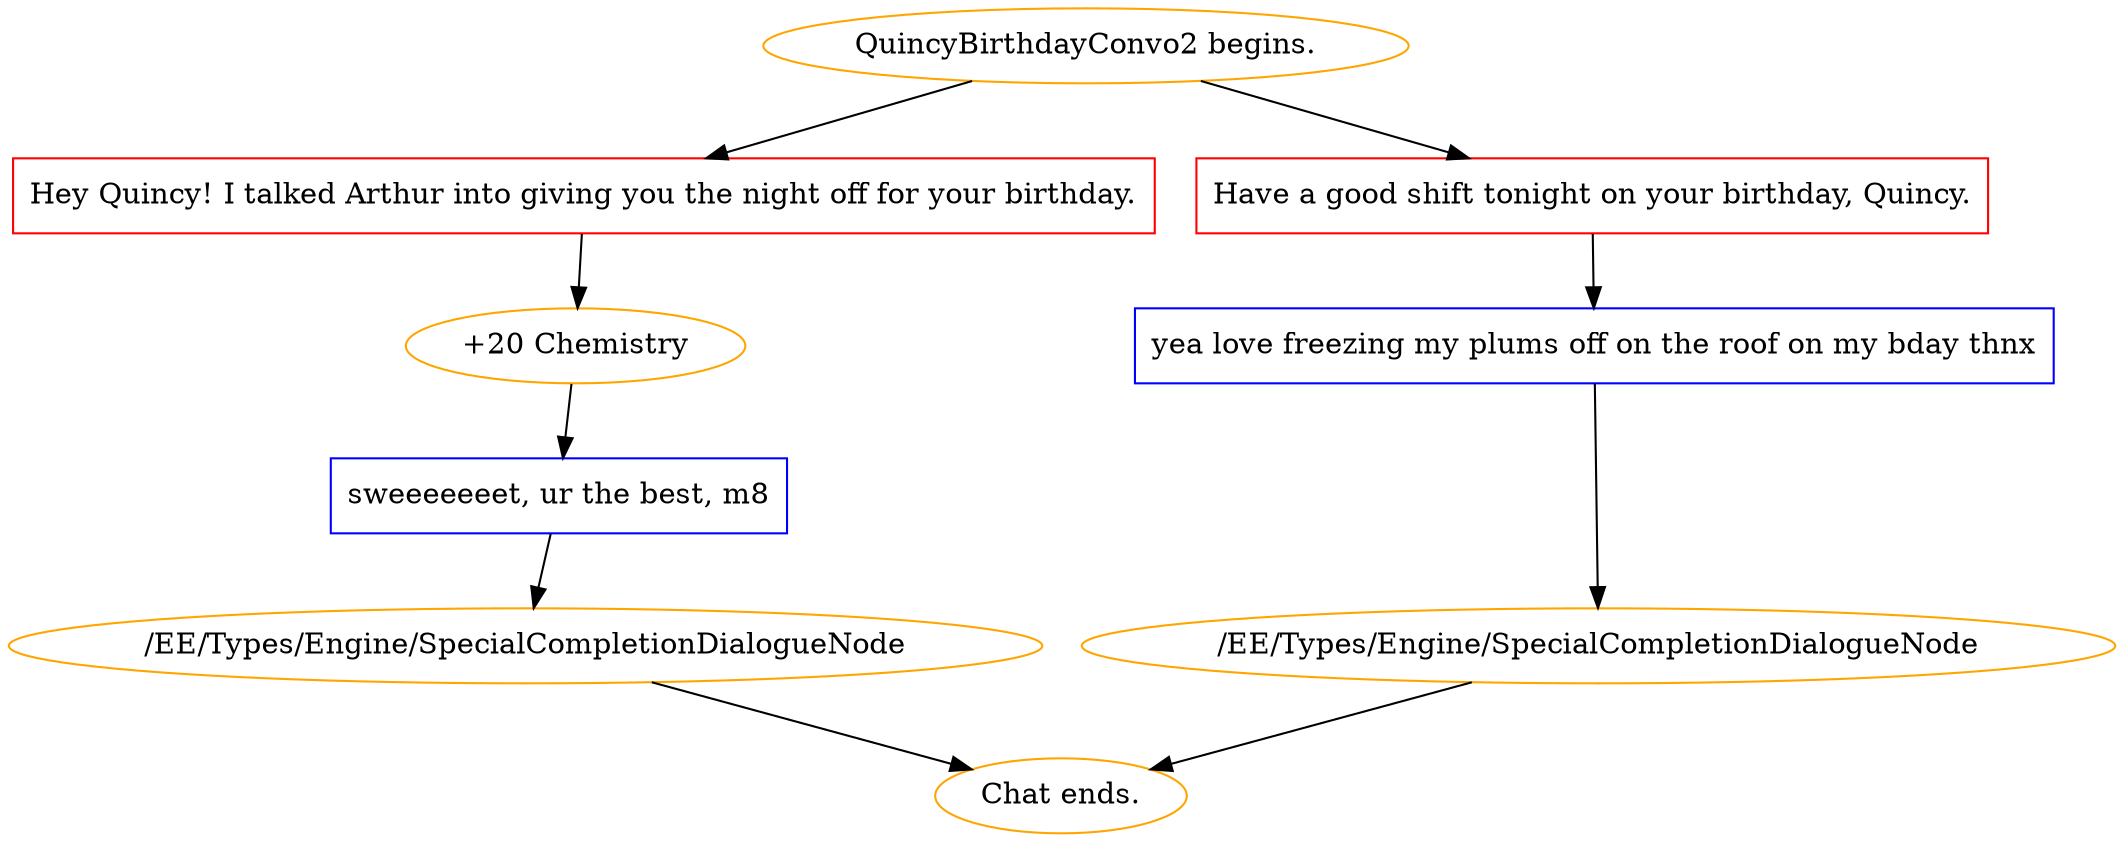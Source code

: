 digraph {
	"QuincyBirthdayConvo2 begins." [color=orange];
		"QuincyBirthdayConvo2 begins." -> 3543;
		"QuincyBirthdayConvo2 begins." -> 3546;
	3543 [label="Hey Quincy! I talked Arthur into giving you the night off for your birthday.",shape=box,color=red];
		3543 -> 3544;
	3546 [label="Have a good shift tonight on your birthday, Quincy.",shape=box,color=red];
		3546 -> 3548;
	3544 [label="+20 Chemistry",color=orange];
		3544 -> 3542;
	3548 [label="yea love freezing my plums off on the roof on my bday thnx",shape=box,color=blue];
		3548 -> 3169;
	3542 [label="sweeeeeeet, ur the best, m8",shape=box,color=blue];
		3542 -> 3135;
	3169 [label="/EE/Types/Engine/SpecialCompletionDialogueNode",color=orange];
		3169 -> "Chat ends.";
	3135 [label="/EE/Types/Engine/SpecialCompletionDialogueNode",color=orange];
		3135 -> "Chat ends.";
	"Chat ends." [color=orange];
}